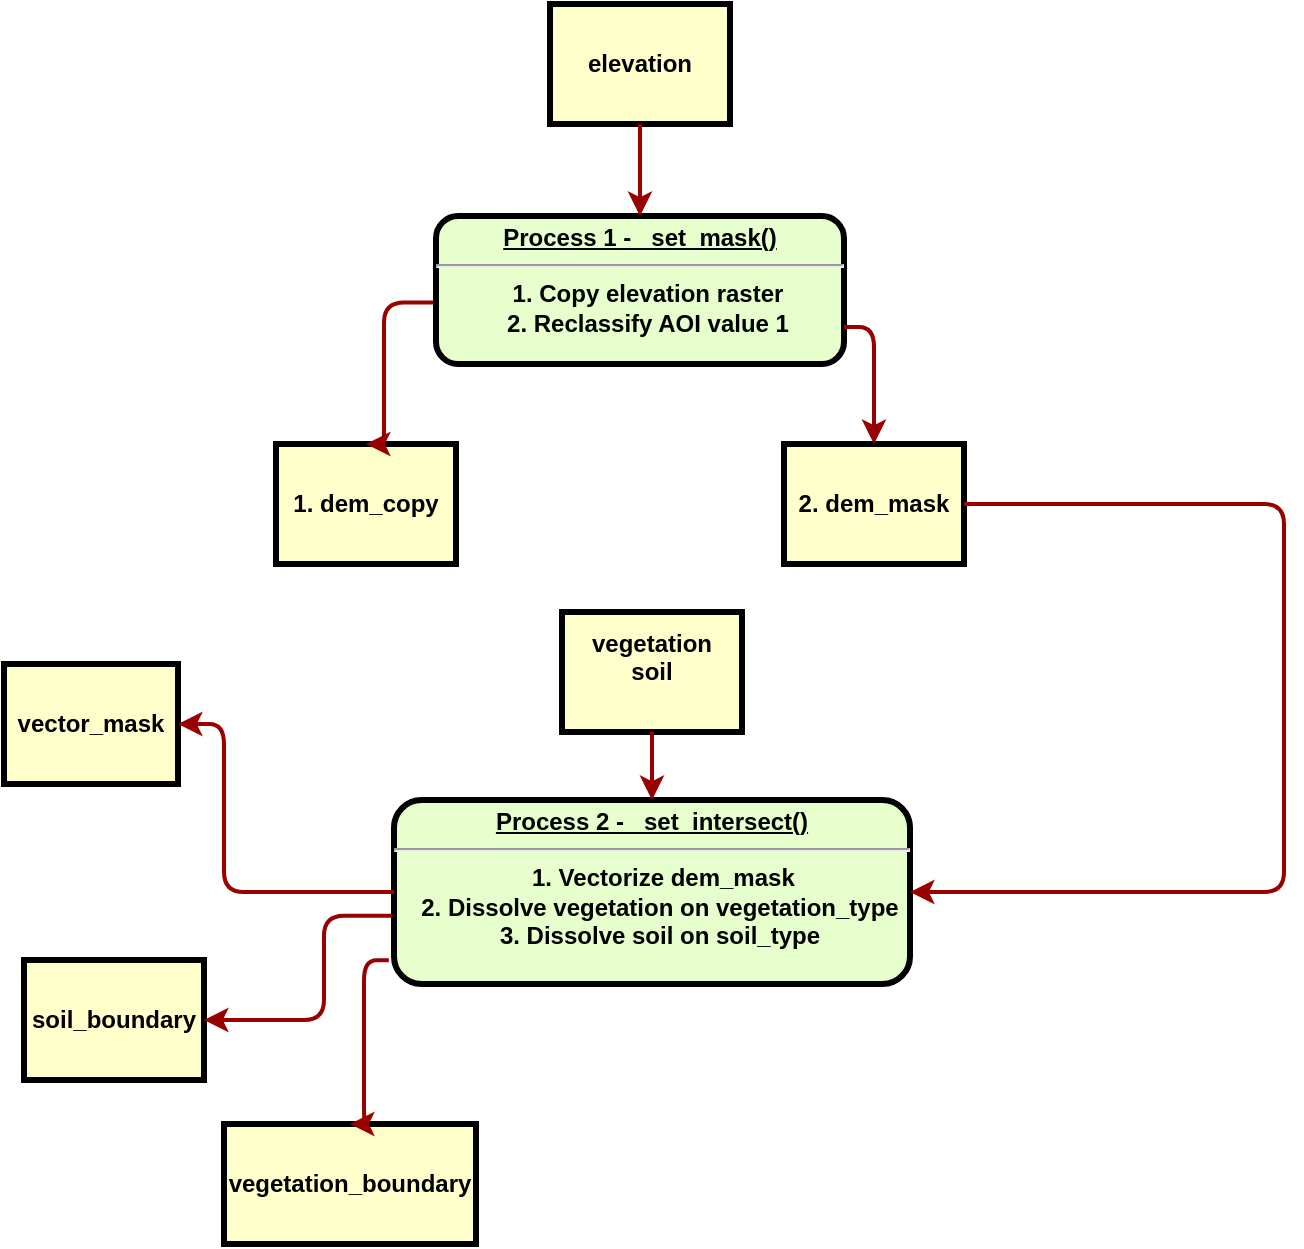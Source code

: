 <mxfile version="13.6.6" type="github">
  <diagram name="Page-1" id="c7558073-3199-34d8-9f00-42111426c3f3">
    <mxGraphModel dx="2062" dy="1154" grid="1" gridSize="10" guides="1" tooltips="1" connect="1" arrows="1" fold="1" page="1" pageScale="1" pageWidth="3300" pageHeight="4681" background="#ffffff" math="0" shadow="0">
      <root>
        <mxCell id="0" />
        <mxCell id="1" parent="0" />
        <mxCell id="2" value="&lt;p style=&quot;margin: 0px ; margin-top: 4px ; text-align: center ; text-decoration: underline&quot;&gt;&lt;strong&gt;Process 1 - _set_mask()&lt;br&gt;&lt;/strong&gt;&lt;/p&gt;&lt;hr&gt;&lt;p style=&quot;margin: 0px ; margin-left: 8px&quot;&gt;1. Copy elevation raster&lt;/p&gt;&lt;p style=&quot;margin: 0px ; margin-left: 8px&quot;&gt;2. Reclassify AOI value 1&lt;br&gt;&lt;/p&gt;" style="verticalAlign=middle;align=center;overflow=fill;fontSize=12;fontFamily=Helvetica;html=1;rounded=1;fontStyle=1;strokeWidth=3;fillColor=#E6FFCC" parent="1" vertex="1">
          <mxGeometry x="236" y="236" width="204" height="74" as="geometry" />
        </mxCell>
        <mxCell id="3" value="elevation" style="whiteSpace=wrap;align=center;verticalAlign=middle;fontStyle=1;strokeWidth=3;fillColor=#FFFFCC" parent="1" vertex="1">
          <mxGeometry x="293" y="130" width="90" height="60" as="geometry" />
        </mxCell>
        <mxCell id="4" value="1. dem_copy" style="whiteSpace=wrap;align=center;verticalAlign=middle;fontStyle=1;strokeWidth=3;fillColor=#FFFFCC" parent="1" vertex="1">
          <mxGeometry x="156" y="350" width="90" height="60" as="geometry" />
        </mxCell>
        <mxCell id="36" value="" style="edgeStyle=none;noEdgeStyle=1;strokeColor=#990000;strokeWidth=2" parent="1" source="3" target="2" edge="1">
          <mxGeometry width="100" height="100" relative="1" as="geometry">
            <mxPoint x="20" y="250" as="sourcePoint" />
            <mxPoint x="120" y="150" as="targetPoint" />
          </mxGeometry>
        </mxCell>
        <mxCell id="56" value="" style="edgeStyle=elbowEdgeStyle;elbow=horizontal;strokeColor=#990000;strokeWidth=2;entryX=0.5;entryY=0;entryDx=0;entryDy=0;exitX=-0.006;exitY=0.585;exitDx=0;exitDy=0;exitPerimeter=0;" parent="1" source="2" target="4" edge="1">
          <mxGeometry width="100" height="100" relative="1" as="geometry">
            <mxPoint x="50" y="500" as="sourcePoint" />
            <mxPoint x="280" y="391" as="targetPoint" />
            <Array as="points">
              <mxPoint x="210" y="310" />
            </Array>
          </mxGeometry>
        </mxCell>
        <mxCell id="DNQWh4Sn0xq9p9_cD_dc-96" style="edgeStyle=orthogonalEdgeStyle;rounded=0;orthogonalLoop=1;jettySize=auto;html=1;exitX=0.5;exitY=1;exitDx=0;exitDy=0;" parent="1" edge="1">
          <mxGeometry relative="1" as="geometry">
            <mxPoint x="321" y="361" as="sourcePoint" />
            <mxPoint x="321" y="361" as="targetPoint" />
          </mxGeometry>
        </mxCell>
        <mxCell id="DNQWh4Sn0xq9p9_cD_dc-100" value="2. dem_mask" style="whiteSpace=wrap;align=center;verticalAlign=middle;fontStyle=1;strokeWidth=3;fillColor=#FFFFCC" parent="1" vertex="1">
          <mxGeometry x="410" y="350" width="90" height="60" as="geometry" />
        </mxCell>
        <mxCell id="DNQWh4Sn0xq9p9_cD_dc-101" value="" style="edgeStyle=elbowEdgeStyle;elbow=horizontal;strokeColor=#990000;strokeWidth=2;entryX=0.5;entryY=0;entryDx=0;entryDy=0;exitX=1;exitY=0.75;exitDx=0;exitDy=0;" parent="1" source="2" target="DNQWh4Sn0xq9p9_cD_dc-100" edge="1">
          <mxGeometry width="100" height="100" relative="1" as="geometry">
            <mxPoint x="340" y="268" as="sourcePoint" />
            <mxPoint x="355" y="354" as="targetPoint" />
            <Array as="points">
              <mxPoint x="455" y="320" />
            </Array>
          </mxGeometry>
        </mxCell>
        <mxCell id="DNQWh4Sn0xq9p9_cD_dc-114" value="&lt;p style=&quot;margin: 0px ; margin-top: 4px ; text-align: center ; text-decoration: underline&quot;&gt;&lt;strong&gt;Process 2 - _set_intersect()&lt;br&gt;&lt;/strong&gt;&lt;/p&gt;&lt;hr&gt;&lt;p style=&quot;margin: 0px ; margin-left: 8px&quot;&gt;&amp;nbsp;1. Vectorize dem_mask&lt;/p&gt;&lt;p style=&quot;margin: 0px ; margin-left: 8px&quot;&gt;2. Dissolve vegetation on vegetation_type&lt;/p&gt;&lt;p style=&quot;margin: 0px ; margin-left: 8px&quot;&gt;3. Dissolve soil on soil_type&lt;br&gt;&lt;/p&gt;" style="verticalAlign=middle;align=center;overflow=fill;fontSize=12;fontFamily=Helvetica;html=1;rounded=1;fontStyle=1;strokeWidth=3;fillColor=#E6FFCC" parent="1" vertex="1">
          <mxGeometry x="215" y="528" width="258" height="92" as="geometry" />
        </mxCell>
        <mxCell id="DNQWh4Sn0xq9p9_cD_dc-115" value="vegetation&#xa;soil&#xa;" style="whiteSpace=wrap;align=center;verticalAlign=middle;fontStyle=1;strokeWidth=3;fillColor=#FFFFCC" parent="1" vertex="1">
          <mxGeometry x="299" y="434" width="90" height="60" as="geometry" />
        </mxCell>
        <mxCell id="DNQWh4Sn0xq9p9_cD_dc-117" value="" style="edgeStyle=none;noEdgeStyle=1;strokeColor=#990000;strokeWidth=2" parent="1" source="DNQWh4Sn0xq9p9_cD_dc-115" target="DNQWh4Sn0xq9p9_cD_dc-114" edge="1">
          <mxGeometry width="100" height="100" relative="1" as="geometry">
            <mxPoint x="80" y="558" as="sourcePoint" />
            <mxPoint x="180" y="458" as="targetPoint" />
          </mxGeometry>
        </mxCell>
        <mxCell id="DNQWh4Sn0xq9p9_cD_dc-120" style="edgeStyle=orthogonalEdgeStyle;rounded=0;orthogonalLoop=1;jettySize=auto;html=1;exitX=0.5;exitY=1;exitDx=0;exitDy=0;" parent="1" edge="1">
          <mxGeometry relative="1" as="geometry">
            <mxPoint x="381" y="669" as="sourcePoint" />
            <mxPoint x="381" y="669" as="targetPoint" />
          </mxGeometry>
        </mxCell>
        <mxCell id="DNQWh4Sn0xq9p9_cD_dc-121" value="vector_mask" style="whiteSpace=wrap;align=center;verticalAlign=middle;fontStyle=1;strokeWidth=3;fillColor=#FFFFCC" parent="1" vertex="1">
          <mxGeometry x="20" y="460" width="87" height="60" as="geometry" />
        </mxCell>
        <mxCell id="DNQWh4Sn0xq9p9_cD_dc-122" value="" style="edgeStyle=elbowEdgeStyle;elbow=horizontal;strokeColor=#990000;strokeWidth=2;entryX=1;entryY=0.5;entryDx=0;entryDy=0;exitX=0;exitY=0.5;exitDx=0;exitDy=0;" parent="1" source="DNQWh4Sn0xq9p9_cD_dc-114" target="DNQWh4Sn0xq9p9_cD_dc-121" edge="1">
          <mxGeometry width="100" height="100" relative="1" as="geometry">
            <mxPoint x="290" y="576" as="sourcePoint" />
            <mxPoint x="415" y="662" as="targetPoint" />
            <Array as="points">
              <mxPoint x="130" y="568" />
              <mxPoint x="165" y="614" />
              <mxPoint x="415" y="611" />
            </Array>
          </mxGeometry>
        </mxCell>
        <mxCell id="DNQWh4Sn0xq9p9_cD_dc-126" value="" style="edgeStyle=elbowEdgeStyle;elbow=horizontal;strokeColor=#990000;strokeWidth=2;entryX=1;entryY=0.5;entryDx=0;entryDy=0;exitX=1;exitY=0.5;exitDx=0;exitDy=0;" parent="1" source="DNQWh4Sn0xq9p9_cD_dc-100" target="DNQWh4Sn0xq9p9_cD_dc-114" edge="1">
          <mxGeometry width="100" height="100" relative="1" as="geometry">
            <mxPoint x="500" y="448" as="sourcePoint" />
            <mxPoint x="340" y="634" as="targetPoint" />
            <Array as="points">
              <mxPoint x="660" y="480" />
              <mxPoint x="455" y="500" />
            </Array>
          </mxGeometry>
        </mxCell>
        <mxCell id="DNQWh4Sn0xq9p9_cD_dc-128" value="soil_boundary" style="whiteSpace=wrap;align=center;verticalAlign=middle;fontStyle=1;strokeWidth=3;fillColor=#FFFFCC" parent="1" vertex="1">
          <mxGeometry x="30" y="608" width="90" height="60" as="geometry" />
        </mxCell>
        <mxCell id="DNQWh4Sn0xq9p9_cD_dc-129" value="" style="edgeStyle=elbowEdgeStyle;elbow=horizontal;strokeColor=#990000;strokeWidth=2;exitX=-0.003;exitY=0.629;exitDx=0;exitDy=0;entryX=1;entryY=0.5;entryDx=0;entryDy=0;exitPerimeter=0;" parent="1" source="DNQWh4Sn0xq9p9_cD_dc-114" target="DNQWh4Sn0xq9p9_cD_dc-128" edge="1">
          <mxGeometry width="100" height="100" relative="1" as="geometry">
            <mxPoint x="520" y="576" as="sourcePoint" />
            <mxPoint x="694" y="664" as="targetPoint" />
            <Array as="points">
              <mxPoint x="180" y="634" />
              <mxPoint x="200" y="604" />
              <mxPoint x="295" y="674" />
            </Array>
          </mxGeometry>
        </mxCell>
        <mxCell id="DNQWh4Sn0xq9p9_cD_dc-130" value="vegetation_boundary" style="whiteSpace=wrap;align=center;verticalAlign=middle;fontStyle=1;strokeWidth=3;fillColor=#FFFFCC" parent="1" vertex="1">
          <mxGeometry x="130" y="690" width="126" height="60" as="geometry" />
        </mxCell>
        <mxCell id="DNQWh4Sn0xq9p9_cD_dc-131" value="" style="edgeStyle=elbowEdgeStyle;elbow=horizontal;strokeColor=#990000;strokeWidth=2;exitX=-0.01;exitY=0.871;exitDx=0;exitDy=0;entryX=0.5;entryY=0;entryDx=0;entryDy=0;exitPerimeter=0;" parent="1" source="DNQWh4Sn0xq9p9_cD_dc-114" target="DNQWh4Sn0xq9p9_cD_dc-130" edge="1">
          <mxGeometry width="100" height="100" relative="1" as="geometry">
            <mxPoint x="630" y="576" as="sourcePoint" />
            <mxPoint x="804" y="664" as="targetPoint" />
            <Array as="points">
              <mxPoint x="200" y="630" />
            </Array>
          </mxGeometry>
        </mxCell>
      </root>
    </mxGraphModel>
  </diagram>
</mxfile>
